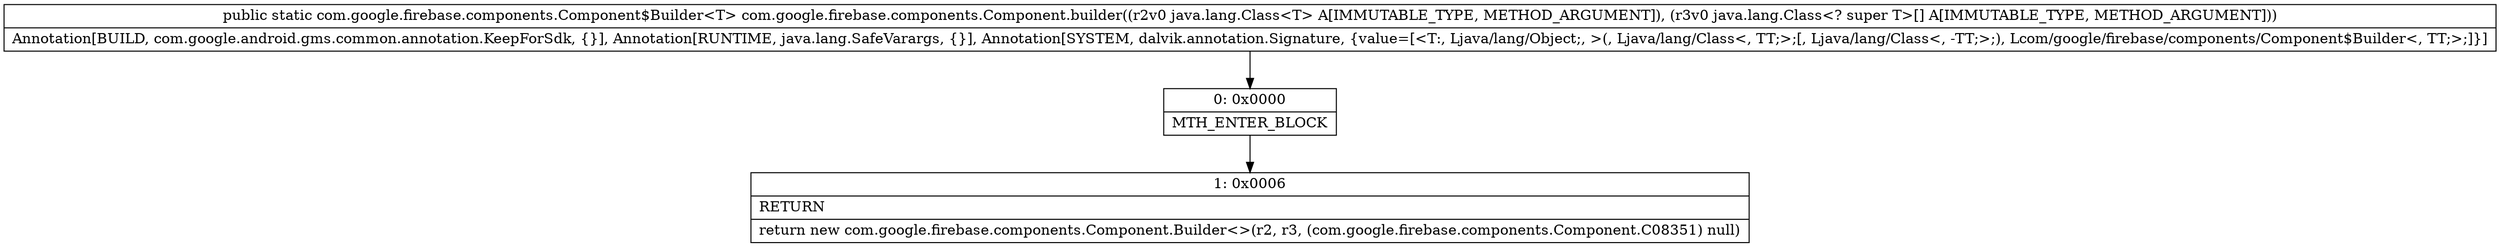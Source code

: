 digraph "CFG forcom.google.firebase.components.Component.builder(Ljava\/lang\/Class;[Ljava\/lang\/Class;)Lcom\/google\/firebase\/components\/Component$Builder;" {
Node_0 [shape=record,label="{0\:\ 0x0000|MTH_ENTER_BLOCK\l}"];
Node_1 [shape=record,label="{1\:\ 0x0006|RETURN\l|return new com.google.firebase.components.Component.Builder\<\>(r2, r3, (com.google.firebase.components.Component.C08351) null)\l}"];
MethodNode[shape=record,label="{public static com.google.firebase.components.Component$Builder\<T\> com.google.firebase.components.Component.builder((r2v0 java.lang.Class\<T\> A[IMMUTABLE_TYPE, METHOD_ARGUMENT]), (r3v0 java.lang.Class\<? super T\>[] A[IMMUTABLE_TYPE, METHOD_ARGUMENT]))  | Annotation[BUILD, com.google.android.gms.common.annotation.KeepForSdk, \{\}], Annotation[RUNTIME, java.lang.SafeVarargs, \{\}], Annotation[SYSTEM, dalvik.annotation.Signature, \{value=[\<T:, Ljava\/lang\/Object;, \>(, Ljava\/lang\/Class\<, TT;\>;[, Ljava\/lang\/Class\<, \-TT;\>;), Lcom\/google\/firebase\/components\/Component$Builder\<, TT;\>;]\}]\l}"];
MethodNode -> Node_0;
Node_0 -> Node_1;
}

